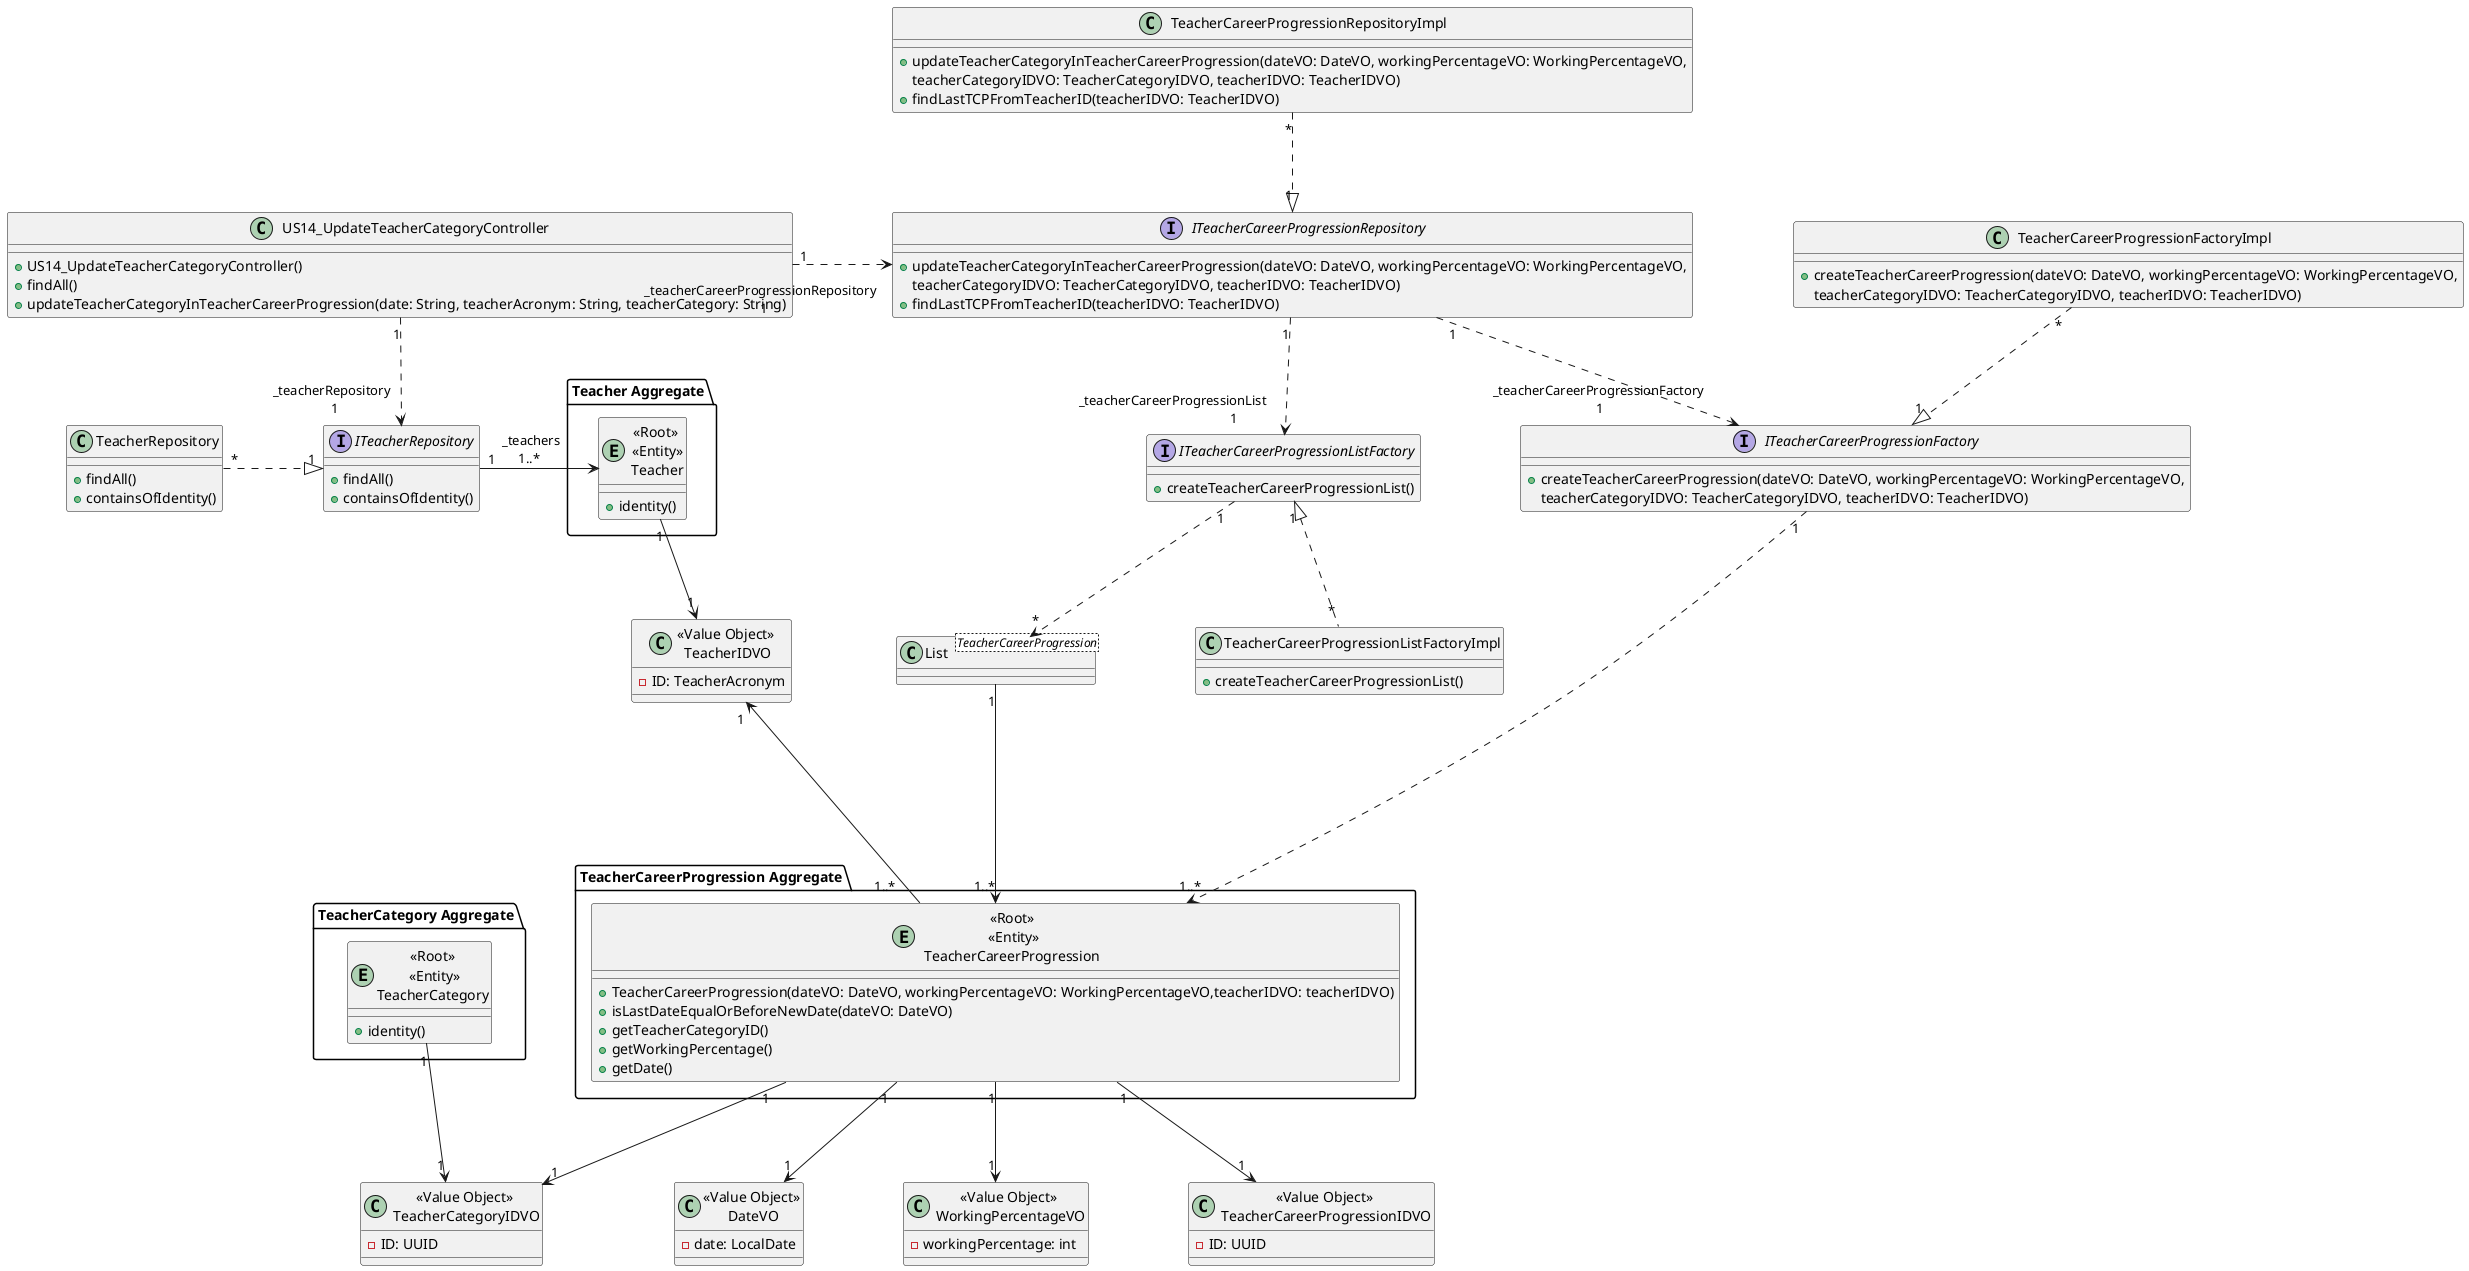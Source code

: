 @startuml

skinparam ranksep 100
skinparam nodesep 100

class US14_UpdateTeacherCategoryController {
    +US14_UpdateTeacherCategoryController()
    +findAll()
    +updateTeacherCategoryInTeacherCareerProgression(date: String, teacherAcronym: String, teacherCategory: String)
}

package "Teacher Aggregate" {
    entity "<<Root>>\n <<Entity>>\n Teacher" {
         +identity()
    }
}

class "<<Value Object>>\n TeacherIDVO" {
        -ID: TeacherAcronym
    }


package "TeacherCareerProgression Aggregate" {
    entity "<<Root>>\n <<Entity>>\nTeacherCareerProgression" {
        +TeacherCareerProgression(dateVO: DateVO, workingPercentageVO: WorkingPercentageVO,teacherIDVO: teacherIDVO)
        +isLastDateEqualOrBeforeNewDate(dateVO: DateVO)
        +getTeacherCategoryID()
        +getWorkingPercentage()
        +getDate()
    }
}

    class "<<Value Object>>\n TeacherCareerProgressionIDVO" {
          -ID: UUID
    }

    class "<<Value Object>>\n DateVO" {
          -date: LocalDate
    }

    class "<<Value Object>>\n WorkingPercentageVO" {
              -workingPercentage: int
   }

class TeacherCareerProgressionRepositoryImpl {
    +updateTeacherCategoryInTeacherCareerProgression(dateVO: DateVO, workingPercentageVO: WorkingPercentageVO,
    teacherCategoryIDVO: TeacherCategoryIDVO, teacherIDVO: TeacherIDVO)
    +findLastTCPFromTeacherID(teacherIDVO: TeacherIDVO)
}

class TeacherRepository {
    +findAll()
    +containsOfIdentity()
}

package "TeacherCategory Aggregate" {
    entity "<<Root>>\n <<Entity>>\nTeacherCategory" {
        + identity()
    }
}

interface ITeacherCareerProgressionRepository {
    +updateTeacherCategoryInTeacherCareerProgression(dateVO: DateVO, workingPercentageVO: WorkingPercentageVO,
    teacherCategoryIDVO: TeacherCategoryIDVO, teacherIDVO: TeacherIDVO)
    +findLastTCPFromTeacherID(teacherIDVO: TeacherIDVO)
}

interface ITeacherRepository {
    +findAll()
    +containsOfIdentity()
}

class "<<Value Object>>\n TeacherCategoryIDVO" {
                -ID: UUID
}

class TeacherCareerProgressionFactoryImpl {
    +createTeacherCareerProgression(dateVO: DateVO, workingPercentageVO: WorkingPercentageVO,
                                        teacherCategoryIDVO: TeacherCategoryIDVO, teacherIDVO: TeacherIDVO)
}

interface ITeacherCareerProgressionFactory {
    +createTeacherCareerProgression(dateVO: DateVO, workingPercentageVO: WorkingPercentageVO,
                                        teacherCategoryIDVO: TeacherCategoryIDVO, teacherIDVO: TeacherIDVO)
}

class TeacherCareerProgressionListFactoryImpl {
    +createTeacherCareerProgressionList()
}

interface ITeacherCareerProgressionListFactory {
    +createTeacherCareerProgressionList()
}

class List<TeacherCareerProgression> {
}

US14_UpdateTeacherCategoryController "1" ..> "_teacherRepository \n 1" ITeacherRepository
US14_UpdateTeacherCategoryController "1" .r.> "_teacherCareerProgressionRepository \n 1" ITeacherCareerProgressionRepository
"<<Root>>\n <<Entity>>\n Teacher" "_teachers         \n 1..*           " <-r- "1" ITeacherRepository
"<<Value Object>>\n TeacherIDVO" "1  " <-- "\n 1..*     " "<<Root>>\n <<Entity>>\nTeacherCareerProgression"
ITeacherCareerProgressionRepository "1" ..> "_teacherCareerProgressionFactory \n1" ITeacherCareerProgressionFactory
ITeacherCareerProgressionFactory "1" ..> "   \n        1..*" "<<Root>>\n <<Entity>>\nTeacherCareerProgression"
ITeacherCareerProgressionRepository "1" ..> "  _teacherCareerProgressionList \n                                     1" ITeacherCareerProgressionListFactory
TeacherCareerProgressionFactoryImpl "*" ..|> "1" ITeacherCareerProgressionFactory
TeacherCareerProgressionListFactoryImpl "*" .u.|> "1" ITeacherCareerProgressionListFactory
ITeacherCareerProgressionListFactory "1"..> "*" List
List "1" ---> "1..*" "<<Root>>\n <<Entity>>\nTeacherCareerProgression"
"<<Root>>\n <<Entity>>\n Teacher" "1" -d-> "1" "<<Value Object>>\n TeacherIDVO"
"<<Root>>\n <<Entity>>\nTeacherCareerProgression" "1" --> "1" "<<Value Object>>\n TeacherCareerProgressionIDVO"
"<<Root>>\n <<Entity>>\nTeacherCareerProgression" "1" --> "1" "<<Value Object>>\n DateVO"
"<<Root>>\n <<Entity>>\nTeacherCareerProgression" "1" --> "1" "<<Value Object>>\n WorkingPercentageVO"
"<<Root>>\n <<Entity>>\nTeacherCareerProgression" "1" --> "1" "<<Value Object>>\n TeacherCategoryIDVO"
"<<Value Object>>\n TeacherCategoryIDVO" "1" <-u- "1" "<<Root>>\n <<Entity>>\nTeacherCategory"
ITeacherCareerProgressionRepository "1" <|.u. "*" TeacherCareerProgressionRepositoryImpl
ITeacherRepository "1" <|.l. "*" TeacherRepository

@enduml